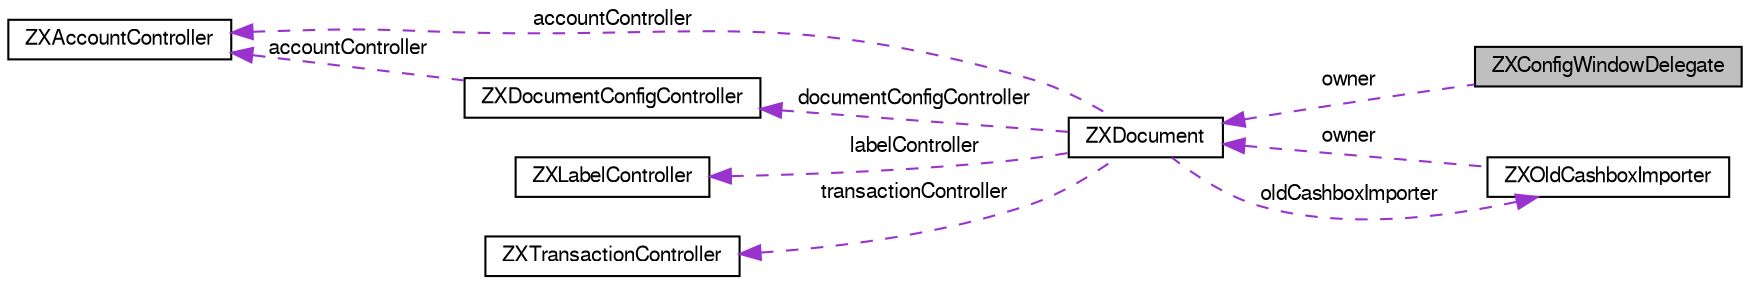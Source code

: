 digraph G
{
  edge [fontname="FreeSans",fontsize="10",labelfontname="FreeSans",labelfontsize="10"];
  node [fontname="FreeSans",fontsize="10",shape=record];
  rankdir=LR;
  Node1 [label="ZXConfigWindowDelegate",height=0.2,width=0.4,color="black", fillcolor="grey75", style="filled" fontcolor="black"];
  Node2 -> Node1 [dir=back,color="darkorchid3",fontsize="10",style="dashed",label="owner"];
  Node2 [label="ZXDocument",height=0.2,width=0.4,color="black", fillcolor="white", style="filled",URL="$interface_z_x_document.html",tooltip="Central class of document architecture."];
  Node3 -> Node2 [dir=back,color="darkorchid3",fontsize="10",style="dashed",label="documentConfigController"];
  Node3 [label="ZXDocumentConfigController",height=0.2,width=0.4,color="black", fillcolor="white", style="filled",URL="$interface_z_x_document_config_controller.html",tooltip="Controller code for DocumentConfig object."];
  Node4 -> Node3 [dir=back,color="darkorchid3",fontsize="10",style="dashed",label="accountController"];
  Node4 [label="ZXAccountController",height=0.2,width=0.4,color="black", fillcolor="white", style="filled",URL="$interface_z_x_account_controller.html",tooltip="General controller code for accounts."];
  Node5 -> Node2 [dir=back,color="darkorchid3",fontsize="10",style="dashed",label="labelController"];
  Node5 [label="ZXLabelController",height=0.2,width=0.4,color="black", fillcolor="white", style="filled",URL="$interface_z_x_label_controller.html",tooltip="General controller code for labels."];
  Node6 -> Node2 [dir=back,color="darkorchid3",fontsize="10",style="dashed",label="oldCashboxImporter"];
  Node6 [label="ZXOldCashboxImporter",height=0.2,width=0.4,color="black", fillcolor="white", style="filled",URL="$interface_z_x_old_cashbox_importer.html",tooltip="Data importer from the old cashbox application."];
  Node2 -> Node6 [dir=back,color="darkorchid3",fontsize="10",style="dashed",label="owner"];
  Node7 -> Node2 [dir=back,color="darkorchid3",fontsize="10",style="dashed",label="transactionController"];
  Node7 [label="ZXTransactionController",height=0.2,width=0.4,color="black", fillcolor="white", style="filled",URL="$interface_z_x_transaction_controller.html",tooltip="General controller code for transactions."];
  Node4 -> Node2 [dir=back,color="darkorchid3",fontsize="10",style="dashed",label="accountController"];
}
